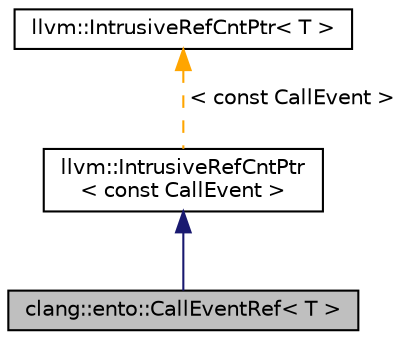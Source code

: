 digraph "clang::ento::CallEventRef&lt; T &gt;"
{
 // LATEX_PDF_SIZE
  bgcolor="transparent";
  edge [fontname="Helvetica",fontsize="10",labelfontname="Helvetica",labelfontsize="10"];
  node [fontname="Helvetica",fontsize="10",shape=record];
  Node1 [label="clang::ento::CallEventRef\< T \>",height=0.2,width=0.4,color="black", fillcolor="grey75", style="filled", fontcolor="black",tooltip=" "];
  Node2 -> Node1 [dir="back",color="midnightblue",fontsize="10",style="solid",fontname="Helvetica"];
  Node2 [label="llvm::IntrusiveRefCntPtr\l\< const CallEvent \>",height=0.2,width=0.4,color="black",URL="$classllvm_1_1IntrusiveRefCntPtr.html",tooltip=" "];
  Node3 -> Node2 [dir="back",color="orange",fontsize="10",style="dashed",label=" \< const CallEvent \>" ,fontname="Helvetica"];
  Node3 [label="llvm::IntrusiveRefCntPtr\< T \>",height=0.2,width=0.4,color="black",URL="$classllvm_1_1IntrusiveRefCntPtr.html",tooltip=" "];
}
